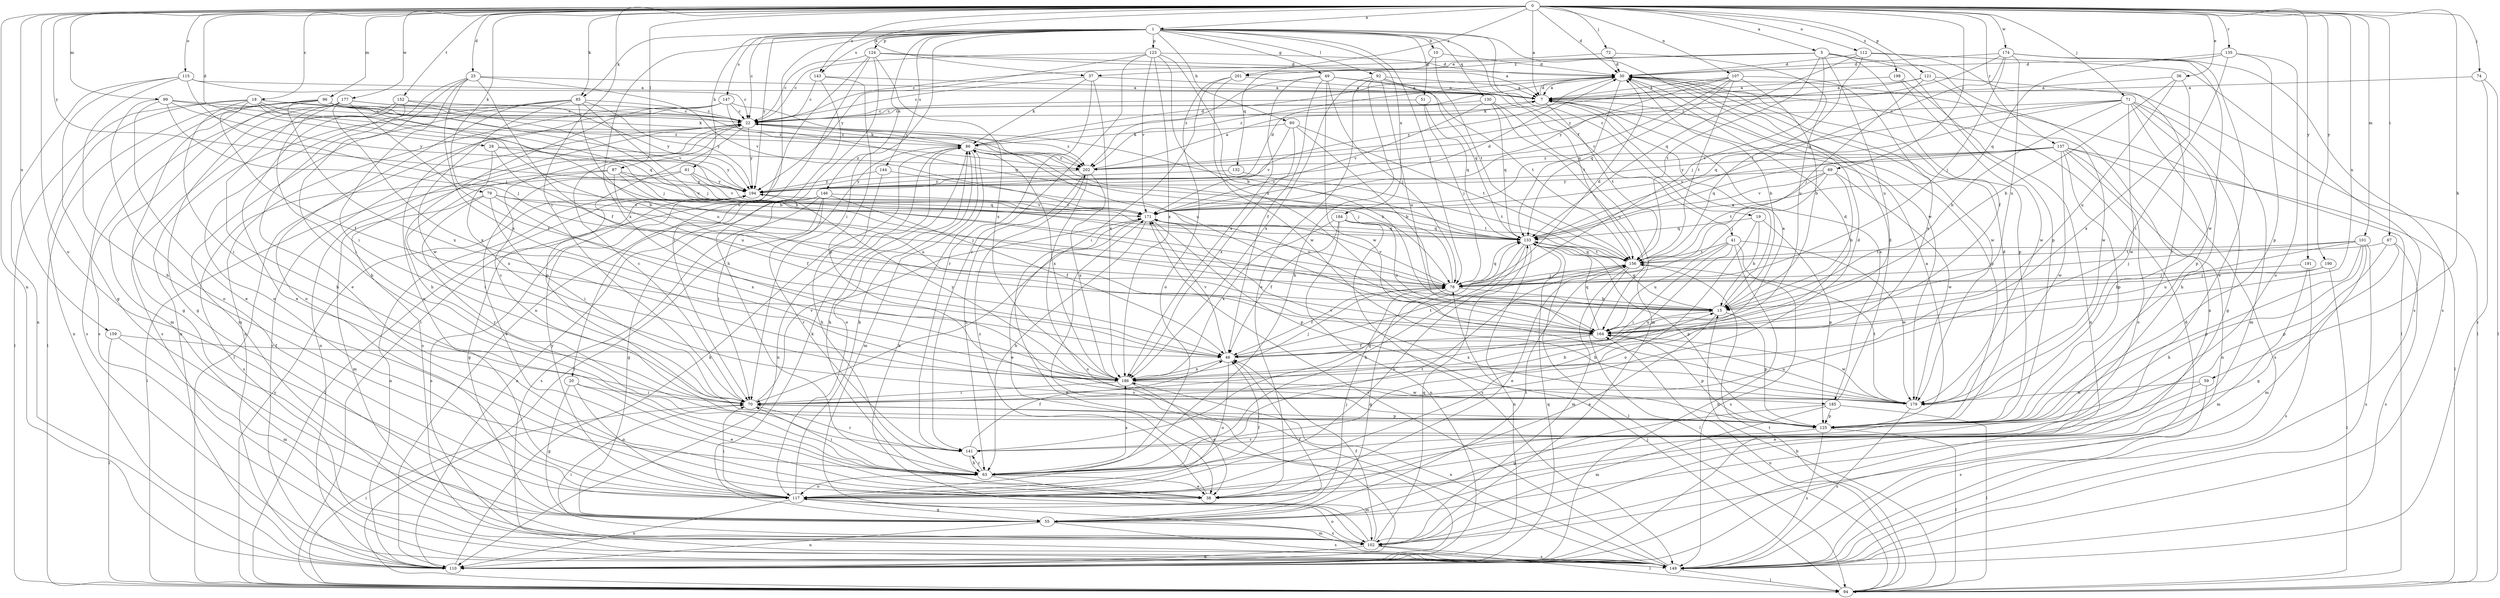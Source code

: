 strict digraph  {
0;
1;
5;
7;
10;
15;
18;
19;
20;
22;
25;
28;
30;
36;
37;
38;
41;
46;
49;
51;
55;
59;
60;
61;
63;
67;
69;
70;
71;
72;
74;
78;
79;
85;
86;
87;
92;
94;
96;
99;
101;
102;
107;
110;
112;
115;
117;
121;
123;
124;
125;
130;
132;
133;
135;
137;
141;
143;
144;
146;
147;
149;
152;
156;
159;
164;
171;
174;
177;
179;
184;
185;
186;
190;
191;
194;
198;
201;
202;
0 -> 1  [label=a];
0 -> 5  [label=a];
0 -> 7  [label=a];
0 -> 18  [label=c];
0 -> 25  [label=d];
0 -> 28  [label=d];
0 -> 30  [label=d];
0 -> 36  [label=e];
0 -> 37  [label=e];
0 -> 59  [label=h];
0 -> 67  [label=i];
0 -> 69  [label=i];
0 -> 70  [label=i];
0 -> 71  [label=j];
0 -> 72  [label=j];
0 -> 74  [label=j];
0 -> 79  [label=k];
0 -> 85  [label=k];
0 -> 87  [label=l];
0 -> 96  [label=m];
0 -> 99  [label=m];
0 -> 101  [label=m];
0 -> 107  [label=n];
0 -> 110  [label=n];
0 -> 112  [label=o];
0 -> 115  [label=o];
0 -> 117  [label=o];
0 -> 121  [label=p];
0 -> 135  [label=r];
0 -> 137  [label=r];
0 -> 143  [label=s];
0 -> 152  [label=t];
0 -> 159  [label=u];
0 -> 164  [label=u];
0 -> 174  [label=w];
0 -> 177  [label=w];
0 -> 190  [label=y];
0 -> 191  [label=y];
0 -> 194  [label=y];
0 -> 198  [label=z];
0 -> 201  [label=z];
1 -> 10  [label=b];
1 -> 19  [label=c];
1 -> 20  [label=c];
1 -> 22  [label=c];
1 -> 41  [label=f];
1 -> 49  [label=g];
1 -> 51  [label=g];
1 -> 60  [label=h];
1 -> 61  [label=h];
1 -> 70  [label=i];
1 -> 78  [label=j];
1 -> 85  [label=k];
1 -> 92  [label=l];
1 -> 123  [label=p];
1 -> 124  [label=p];
1 -> 130  [label=q];
1 -> 143  [label=s];
1 -> 144  [label=s];
1 -> 146  [label=s];
1 -> 147  [label=s];
1 -> 179  [label=w];
1 -> 184  [label=x];
1 -> 185  [label=x];
1 -> 194  [label=y];
5 -> 37  [label=e];
5 -> 46  [label=f];
5 -> 78  [label=j];
5 -> 110  [label=n];
5 -> 125  [label=p];
5 -> 156  [label=t];
5 -> 164  [label=u];
5 -> 201  [label=z];
7 -> 22  [label=c];
7 -> 30  [label=d];
7 -> 125  [label=p];
7 -> 156  [label=t];
7 -> 185  [label=x];
10 -> 30  [label=d];
10 -> 132  [label=q];
10 -> 156  [label=t];
15 -> 7  [label=a];
15 -> 38  [label=e];
15 -> 125  [label=p];
15 -> 133  [label=q];
15 -> 164  [label=u];
18 -> 15  [label=b];
18 -> 22  [label=c];
18 -> 46  [label=f];
18 -> 70  [label=i];
18 -> 78  [label=j];
18 -> 94  [label=l];
18 -> 110  [label=n];
18 -> 133  [label=q];
18 -> 202  [label=z];
19 -> 15  [label=b];
19 -> 117  [label=o];
19 -> 125  [label=p];
19 -> 133  [label=q];
20 -> 38  [label=e];
20 -> 55  [label=g];
20 -> 70  [label=i];
20 -> 117  [label=o];
22 -> 86  [label=k];
22 -> 94  [label=l];
22 -> 110  [label=n];
22 -> 125  [label=p];
22 -> 149  [label=s];
22 -> 194  [label=y];
22 -> 202  [label=z];
25 -> 7  [label=a];
25 -> 38  [label=e];
25 -> 46  [label=f];
25 -> 63  [label=h];
25 -> 70  [label=i];
25 -> 171  [label=v];
25 -> 186  [label=x];
28 -> 164  [label=u];
28 -> 186  [label=x];
28 -> 194  [label=y];
28 -> 202  [label=z];
30 -> 7  [label=a];
30 -> 15  [label=b];
30 -> 94  [label=l];
30 -> 125  [label=p];
30 -> 133  [label=q];
30 -> 179  [label=w];
30 -> 194  [label=y];
30 -> 202  [label=z];
36 -> 7  [label=a];
36 -> 15  [label=b];
36 -> 164  [label=u];
36 -> 186  [label=x];
37 -> 7  [label=a];
37 -> 22  [label=c];
37 -> 86  [label=k];
37 -> 141  [label=r];
37 -> 186  [label=x];
38 -> 86  [label=k];
38 -> 202  [label=z];
41 -> 63  [label=h];
41 -> 70  [label=i];
41 -> 110  [label=n];
41 -> 149  [label=s];
41 -> 156  [label=t];
41 -> 164  [label=u];
41 -> 179  [label=w];
46 -> 7  [label=a];
46 -> 30  [label=d];
46 -> 117  [label=o];
46 -> 156  [label=t];
46 -> 171  [label=v];
46 -> 186  [label=x];
49 -> 7  [label=a];
49 -> 46  [label=f];
49 -> 78  [label=j];
49 -> 156  [label=t];
49 -> 179  [label=w];
49 -> 186  [label=x];
49 -> 202  [label=z];
51 -> 22  [label=c];
51 -> 78  [label=j];
51 -> 133  [label=q];
55 -> 46  [label=f];
55 -> 78  [label=j];
55 -> 86  [label=k];
55 -> 102  [label=m];
55 -> 110  [label=n];
55 -> 149  [label=s];
55 -> 156  [label=t];
59 -> 38  [label=e];
59 -> 149  [label=s];
59 -> 179  [label=w];
60 -> 15  [label=b];
60 -> 86  [label=k];
60 -> 156  [label=t];
60 -> 171  [label=v];
60 -> 186  [label=x];
61 -> 38  [label=e];
61 -> 94  [label=l];
61 -> 133  [label=q];
61 -> 171  [label=v];
61 -> 194  [label=y];
63 -> 38  [label=e];
63 -> 70  [label=i];
63 -> 102  [label=m];
63 -> 117  [label=o];
63 -> 141  [label=r];
63 -> 156  [label=t];
63 -> 186  [label=x];
67 -> 55  [label=g];
67 -> 125  [label=p];
67 -> 149  [label=s];
67 -> 156  [label=t];
69 -> 15  [label=b];
69 -> 78  [label=j];
69 -> 156  [label=t];
69 -> 171  [label=v];
69 -> 179  [label=w];
69 -> 194  [label=y];
70 -> 15  [label=b];
70 -> 22  [label=c];
70 -> 30  [label=d];
70 -> 125  [label=p];
70 -> 141  [label=r];
70 -> 171  [label=v];
71 -> 15  [label=b];
71 -> 22  [label=c];
71 -> 55  [label=g];
71 -> 63  [label=h];
71 -> 102  [label=m];
71 -> 125  [label=p];
71 -> 133  [label=q];
71 -> 171  [label=v];
71 -> 179  [label=w];
72 -> 22  [label=c];
72 -> 30  [label=d];
72 -> 164  [label=u];
74 -> 7  [label=a];
74 -> 94  [label=l];
74 -> 149  [label=s];
78 -> 15  [label=b];
78 -> 30  [label=d];
78 -> 46  [label=f];
78 -> 55  [label=g];
78 -> 86  [label=k];
78 -> 133  [label=q];
78 -> 171  [label=v];
79 -> 70  [label=i];
79 -> 78  [label=j];
79 -> 102  [label=m];
79 -> 141  [label=r];
79 -> 171  [label=v];
79 -> 186  [label=x];
85 -> 22  [label=c];
85 -> 78  [label=j];
85 -> 102  [label=m];
85 -> 110  [label=n];
85 -> 117  [label=o];
85 -> 164  [label=u];
85 -> 179  [label=w];
85 -> 194  [label=y];
86 -> 22  [label=c];
86 -> 30  [label=d];
86 -> 78  [label=j];
86 -> 94  [label=l];
86 -> 102  [label=m];
86 -> 110  [label=n];
86 -> 117  [label=o];
86 -> 186  [label=x];
86 -> 202  [label=z];
87 -> 46  [label=f];
87 -> 70  [label=i];
87 -> 149  [label=s];
87 -> 164  [label=u];
87 -> 171  [label=v];
87 -> 194  [label=y];
92 -> 7  [label=a];
92 -> 38  [label=e];
92 -> 63  [label=h];
92 -> 133  [label=q];
92 -> 156  [label=t];
92 -> 164  [label=u];
92 -> 186  [label=x];
94 -> 15  [label=b];
94 -> 70  [label=i];
94 -> 78  [label=j];
94 -> 156  [label=t];
94 -> 164  [label=u];
94 -> 194  [label=y];
96 -> 15  [label=b];
96 -> 22  [label=c];
96 -> 55  [label=g];
96 -> 86  [label=k];
96 -> 94  [label=l];
96 -> 102  [label=m];
96 -> 149  [label=s];
96 -> 171  [label=v];
96 -> 186  [label=x];
96 -> 202  [label=z];
99 -> 22  [label=c];
99 -> 38  [label=e];
99 -> 78  [label=j];
99 -> 117  [label=o];
99 -> 194  [label=y];
99 -> 202  [label=z];
101 -> 63  [label=h];
101 -> 78  [label=j];
101 -> 102  [label=m];
101 -> 125  [label=p];
101 -> 149  [label=s];
101 -> 156  [label=t];
101 -> 164  [label=u];
102 -> 46  [label=f];
102 -> 70  [label=i];
102 -> 86  [label=k];
102 -> 94  [label=l];
102 -> 110  [label=n];
102 -> 117  [label=o];
102 -> 133  [label=q];
102 -> 149  [label=s];
107 -> 7  [label=a];
107 -> 15  [label=b];
107 -> 86  [label=k];
107 -> 133  [label=q];
107 -> 156  [label=t];
107 -> 171  [label=v];
107 -> 186  [label=x];
107 -> 194  [label=y];
110 -> 22  [label=c];
110 -> 86  [label=k];
110 -> 133  [label=q];
110 -> 171  [label=v];
112 -> 30  [label=d];
112 -> 133  [label=q];
112 -> 141  [label=r];
112 -> 149  [label=s];
112 -> 156  [label=t];
115 -> 7  [label=a];
115 -> 22  [label=c];
115 -> 55  [label=g];
115 -> 63  [label=h];
115 -> 78  [label=j];
115 -> 110  [label=n];
117 -> 46  [label=f];
117 -> 55  [label=g];
117 -> 70  [label=i];
117 -> 86  [label=k];
117 -> 110  [label=n];
117 -> 149  [label=s];
117 -> 194  [label=y];
121 -> 7  [label=a];
121 -> 78  [label=j];
121 -> 94  [label=l];
121 -> 179  [label=w];
121 -> 202  [label=z];
123 -> 15  [label=b];
123 -> 22  [label=c];
123 -> 30  [label=d];
123 -> 141  [label=r];
123 -> 164  [label=u];
123 -> 171  [label=v];
123 -> 186  [label=x];
123 -> 194  [label=y];
124 -> 7  [label=a];
124 -> 22  [label=c];
124 -> 30  [label=d];
124 -> 63  [label=h];
124 -> 94  [label=l];
124 -> 110  [label=n];
124 -> 186  [label=x];
125 -> 7  [label=a];
125 -> 22  [label=c];
125 -> 30  [label=d];
125 -> 70  [label=i];
125 -> 94  [label=l];
125 -> 141  [label=r];
125 -> 149  [label=s];
130 -> 22  [label=c];
130 -> 102  [label=m];
130 -> 133  [label=q];
130 -> 164  [label=u];
130 -> 171  [label=v];
132 -> 156  [label=t];
132 -> 194  [label=y];
133 -> 22  [label=c];
133 -> 63  [label=h];
133 -> 94  [label=l];
133 -> 110  [label=n];
133 -> 117  [label=o];
133 -> 125  [label=p];
133 -> 156  [label=t];
135 -> 30  [label=d];
135 -> 70  [label=i];
135 -> 117  [label=o];
135 -> 125  [label=p];
135 -> 133  [label=q];
137 -> 94  [label=l];
137 -> 110  [label=n];
137 -> 117  [label=o];
137 -> 125  [label=p];
137 -> 133  [label=q];
137 -> 149  [label=s];
137 -> 171  [label=v];
137 -> 179  [label=w];
137 -> 194  [label=y];
137 -> 202  [label=z];
141 -> 46  [label=f];
141 -> 63  [label=h];
141 -> 133  [label=q];
143 -> 7  [label=a];
143 -> 22  [label=c];
143 -> 70  [label=i];
143 -> 125  [label=p];
144 -> 63  [label=h];
144 -> 164  [label=u];
144 -> 194  [label=y];
146 -> 46  [label=f];
146 -> 55  [label=g];
146 -> 70  [label=i];
146 -> 110  [label=n];
146 -> 141  [label=r];
146 -> 149  [label=s];
146 -> 171  [label=v];
147 -> 22  [label=c];
147 -> 63  [label=h];
147 -> 110  [label=n];
147 -> 117  [label=o];
147 -> 133  [label=q];
147 -> 164  [label=u];
149 -> 30  [label=d];
149 -> 94  [label=l];
149 -> 171  [label=v];
149 -> 186  [label=x];
152 -> 15  [label=b];
152 -> 22  [label=c];
152 -> 38  [label=e];
152 -> 117  [label=o];
152 -> 149  [label=s];
156 -> 38  [label=e];
156 -> 78  [label=j];
156 -> 94  [label=l];
156 -> 102  [label=m];
156 -> 133  [label=q];
159 -> 46  [label=f];
159 -> 94  [label=l];
159 -> 102  [label=m];
164 -> 46  [label=f];
164 -> 125  [label=p];
164 -> 133  [label=q];
164 -> 179  [label=w];
164 -> 186  [label=x];
171 -> 30  [label=d];
171 -> 38  [label=e];
171 -> 63  [label=h];
171 -> 110  [label=n];
171 -> 125  [label=p];
171 -> 133  [label=q];
174 -> 30  [label=d];
174 -> 38  [label=e];
174 -> 78  [label=j];
174 -> 133  [label=q];
174 -> 149  [label=s];
174 -> 164  [label=u];
174 -> 179  [label=w];
174 -> 202  [label=z];
177 -> 22  [label=c];
177 -> 46  [label=f];
177 -> 55  [label=g];
177 -> 63  [label=h];
177 -> 70  [label=i];
177 -> 149  [label=s];
177 -> 186  [label=x];
177 -> 194  [label=y];
179 -> 149  [label=s];
179 -> 156  [label=t];
179 -> 164  [label=u];
179 -> 171  [label=v];
184 -> 46  [label=f];
184 -> 110  [label=n];
184 -> 133  [label=q];
184 -> 149  [label=s];
184 -> 164  [label=u];
184 -> 186  [label=x];
185 -> 30  [label=d];
185 -> 55  [label=g];
185 -> 94  [label=l];
185 -> 102  [label=m];
185 -> 125  [label=p];
186 -> 38  [label=e];
186 -> 70  [label=i];
186 -> 78  [label=j];
186 -> 179  [label=w];
186 -> 194  [label=y];
190 -> 15  [label=b];
190 -> 78  [label=j];
190 -> 94  [label=l];
191 -> 78  [label=j];
191 -> 102  [label=m];
191 -> 149  [label=s];
194 -> 30  [label=d];
194 -> 55  [label=g];
194 -> 94  [label=l];
194 -> 110  [label=n];
194 -> 149  [label=s];
194 -> 156  [label=t];
194 -> 171  [label=v];
198 -> 7  [label=a];
198 -> 110  [label=n];
198 -> 179  [label=w];
201 -> 7  [label=a];
201 -> 70  [label=i];
201 -> 117  [label=o];
201 -> 179  [label=w];
202 -> 7  [label=a];
202 -> 63  [label=h];
202 -> 149  [label=s];
202 -> 186  [label=x];
202 -> 194  [label=y];
}
